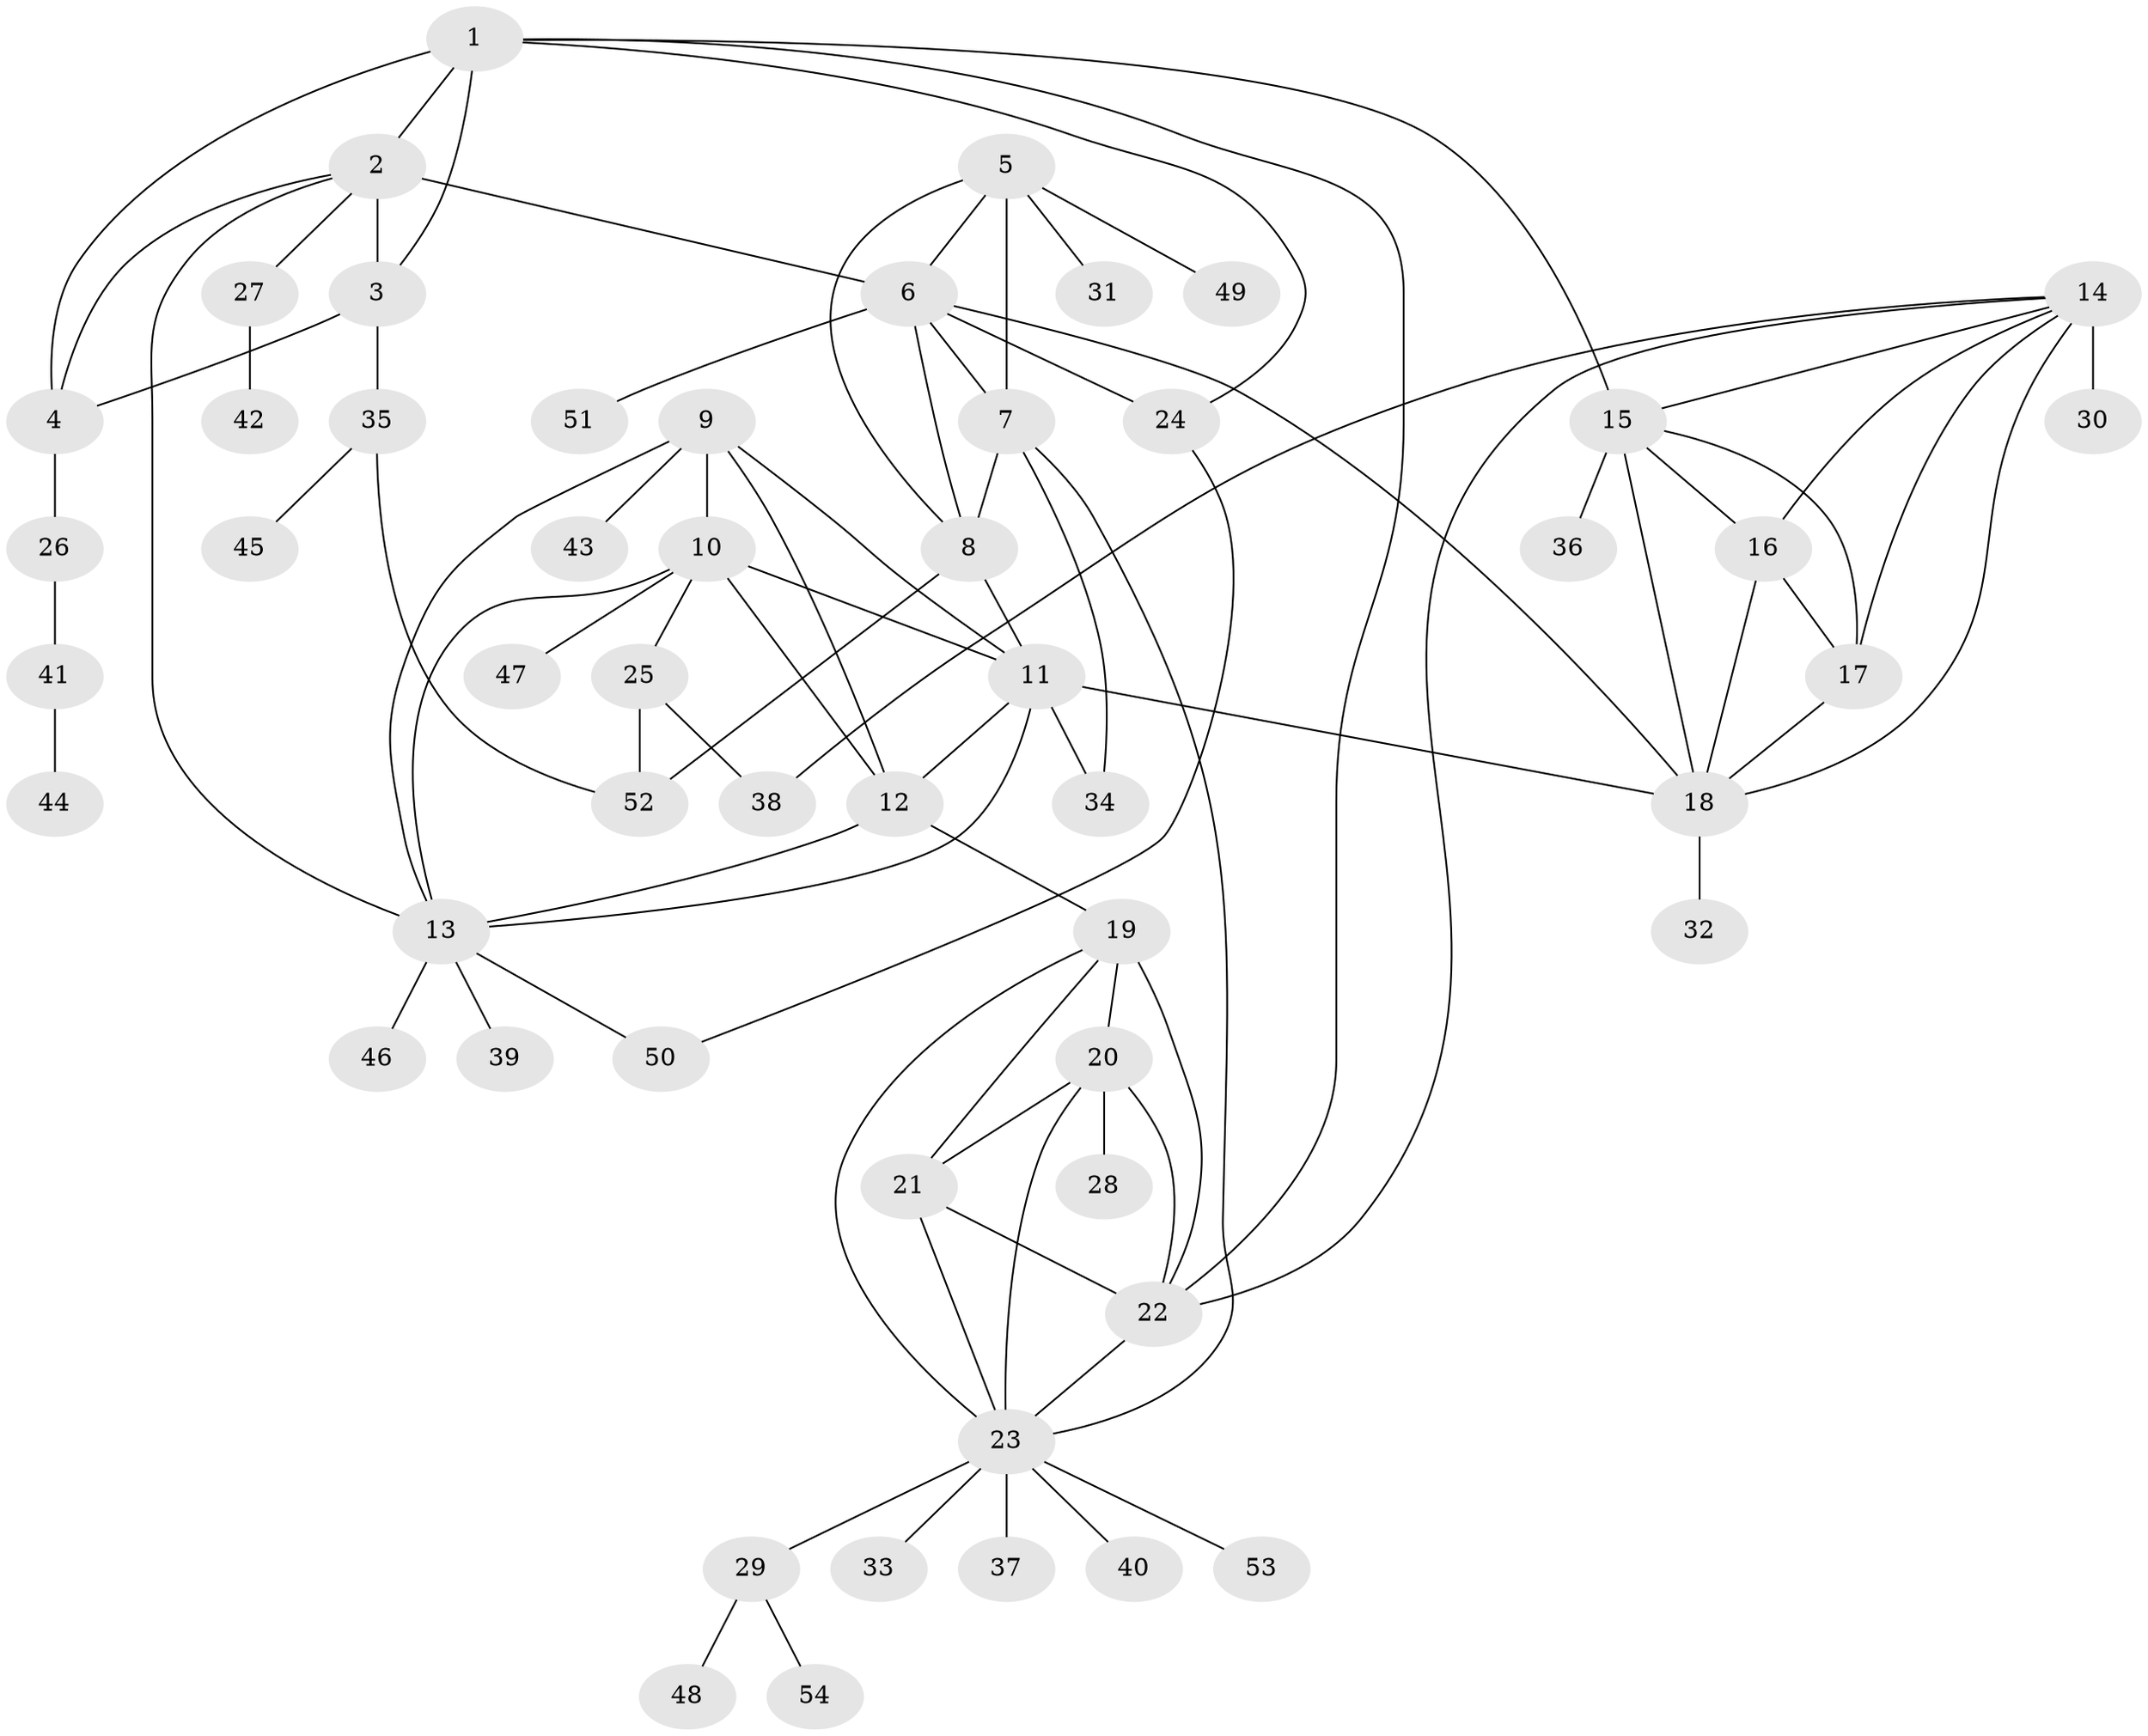 // original degree distribution, {8: 0.046296296296296294, 5: 0.027777777777777776, 6: 0.05555555555555555, 10: 0.009259259259259259, 9: 0.027777777777777776, 4: 0.046296296296296294, 7: 0.037037037037037035, 14: 0.009259259259259259, 11: 0.009259259259259259, 1: 0.5833333333333334, 2: 0.12962962962962962, 3: 0.018518518518518517}
// Generated by graph-tools (version 1.1) at 2025/37/03/09/25 02:37:21]
// undirected, 54 vertices, 89 edges
graph export_dot {
graph [start="1"]
  node [color=gray90,style=filled];
  1;
  2;
  3;
  4;
  5;
  6;
  7;
  8;
  9;
  10;
  11;
  12;
  13;
  14;
  15;
  16;
  17;
  18;
  19;
  20;
  21;
  22;
  23;
  24;
  25;
  26;
  27;
  28;
  29;
  30;
  31;
  32;
  33;
  34;
  35;
  36;
  37;
  38;
  39;
  40;
  41;
  42;
  43;
  44;
  45;
  46;
  47;
  48;
  49;
  50;
  51;
  52;
  53;
  54;
  1 -- 2 [weight=2.0];
  1 -- 3 [weight=1.0];
  1 -- 4 [weight=1.0];
  1 -- 15 [weight=1.0];
  1 -- 22 [weight=1.0];
  1 -- 24 [weight=1.0];
  2 -- 3 [weight=6.0];
  2 -- 4 [weight=2.0];
  2 -- 6 [weight=1.0];
  2 -- 13 [weight=1.0];
  2 -- 27 [weight=1.0];
  3 -- 4 [weight=1.0];
  3 -- 35 [weight=1.0];
  4 -- 26 [weight=1.0];
  5 -- 6 [weight=1.0];
  5 -- 7 [weight=2.0];
  5 -- 8 [weight=1.0];
  5 -- 31 [weight=1.0];
  5 -- 49 [weight=2.0];
  6 -- 7 [weight=2.0];
  6 -- 8 [weight=1.0];
  6 -- 18 [weight=1.0];
  6 -- 24 [weight=1.0];
  6 -- 51 [weight=1.0];
  7 -- 8 [weight=2.0];
  7 -- 23 [weight=1.0];
  7 -- 34 [weight=1.0];
  8 -- 11 [weight=1.0];
  8 -- 52 [weight=2.0];
  9 -- 10 [weight=1.0];
  9 -- 11 [weight=1.0];
  9 -- 12 [weight=1.0];
  9 -- 13 [weight=1.0];
  9 -- 43 [weight=2.0];
  10 -- 11 [weight=1.0];
  10 -- 12 [weight=1.0];
  10 -- 13 [weight=1.0];
  10 -- 25 [weight=1.0];
  10 -- 47 [weight=1.0];
  11 -- 12 [weight=1.0];
  11 -- 13 [weight=1.0];
  11 -- 18 [weight=1.0];
  11 -- 34 [weight=1.0];
  12 -- 13 [weight=1.0];
  12 -- 19 [weight=1.0];
  13 -- 39 [weight=1.0];
  13 -- 46 [weight=1.0];
  13 -- 50 [weight=1.0];
  14 -- 15 [weight=1.0];
  14 -- 16 [weight=1.0];
  14 -- 17 [weight=1.0];
  14 -- 18 [weight=1.0];
  14 -- 22 [weight=1.0];
  14 -- 30 [weight=7.0];
  14 -- 38 [weight=1.0];
  15 -- 16 [weight=1.0];
  15 -- 17 [weight=1.0];
  15 -- 18 [weight=1.0];
  15 -- 36 [weight=3.0];
  16 -- 17 [weight=1.0];
  16 -- 18 [weight=1.0];
  17 -- 18 [weight=1.0];
  18 -- 32 [weight=1.0];
  19 -- 20 [weight=1.0];
  19 -- 21 [weight=1.0];
  19 -- 22 [weight=1.0];
  19 -- 23 [weight=1.0];
  20 -- 21 [weight=1.0];
  20 -- 22 [weight=1.0];
  20 -- 23 [weight=1.0];
  20 -- 28 [weight=2.0];
  21 -- 22 [weight=3.0];
  21 -- 23 [weight=1.0];
  22 -- 23 [weight=1.0];
  23 -- 29 [weight=1.0];
  23 -- 33 [weight=1.0];
  23 -- 37 [weight=1.0];
  23 -- 40 [weight=1.0];
  23 -- 53 [weight=1.0];
  24 -- 50 [weight=1.0];
  25 -- 38 [weight=1.0];
  25 -- 52 [weight=1.0];
  26 -- 41 [weight=1.0];
  27 -- 42 [weight=1.0];
  29 -- 48 [weight=1.0];
  29 -- 54 [weight=1.0];
  35 -- 45 [weight=1.0];
  35 -- 52 [weight=1.0];
  41 -- 44 [weight=1.0];
}

